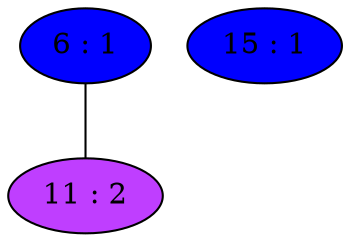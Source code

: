 strict graph {
6[label="6 : 1" style=filled fillcolor="blue1"];
6 -- 11
11[label="11 : 2" style=filled fillcolor="darkorchid1"];
11 -- 6
15[label="15 : 1" style=filled fillcolor="blue1"];
}